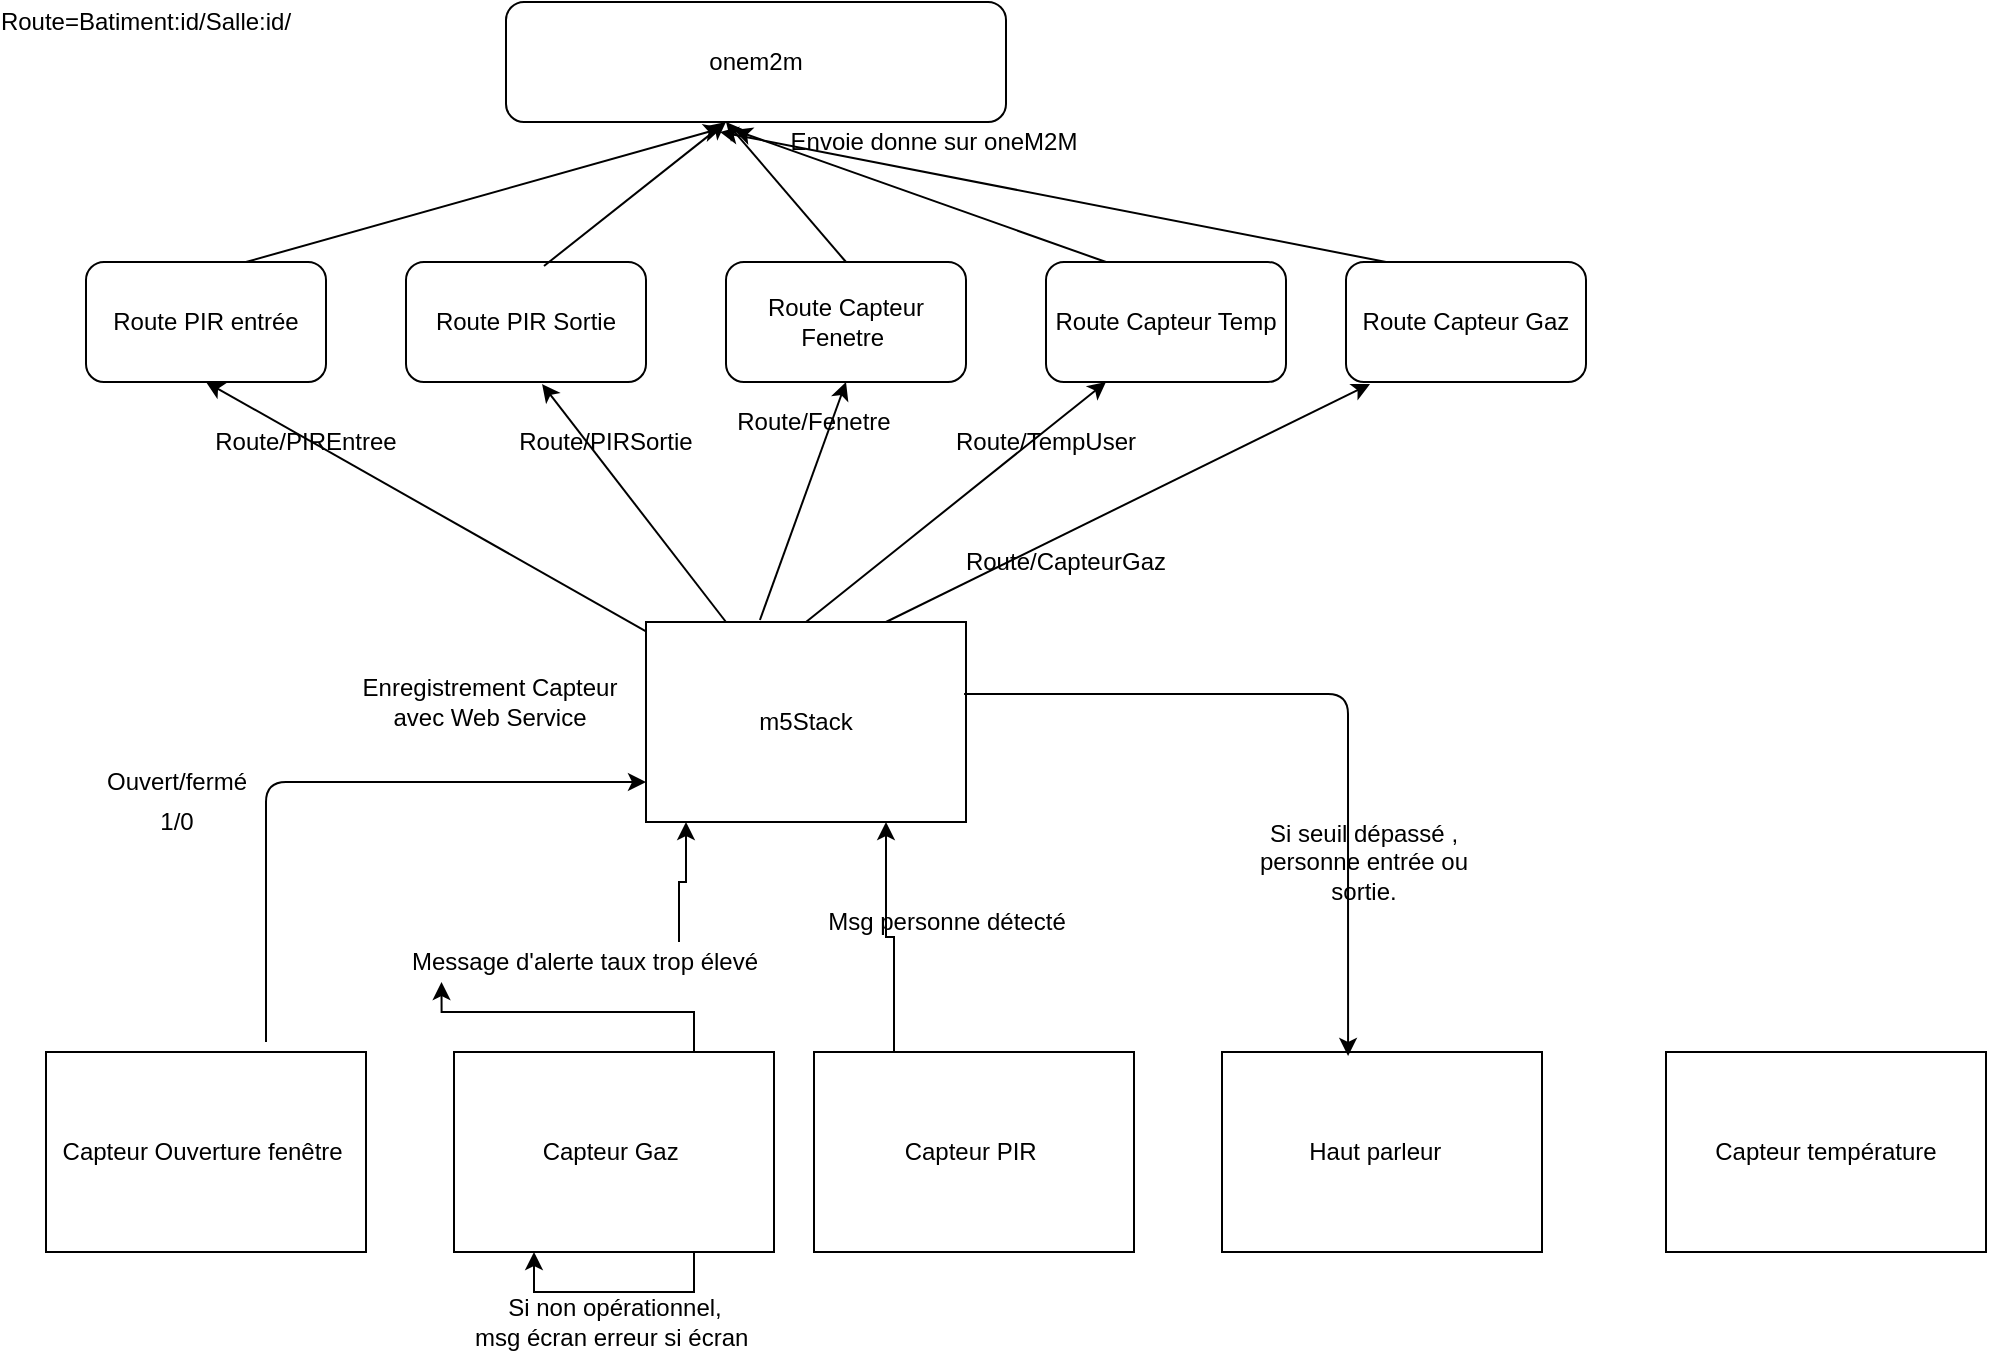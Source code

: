 <mxfile version="14.4.9" type="github">
  <diagram id="JMVW4VKieBPlmQIHoedn" name="Page-1">
    <mxGraphModel dx="1422" dy="762" grid="1" gridSize="10" guides="1" tooltips="1" connect="1" arrows="1" fold="1" page="1" pageScale="1" pageWidth="827" pageHeight="1169" math="0" shadow="0">
      <root>
        <mxCell id="0" />
        <mxCell id="1" parent="0" />
        <mxCell id="Rmg1uCzJ_VwoZsZOOwg5-1" value="m5Stack&lt;br&gt;" style="rounded=0;whiteSpace=wrap;html=1;" parent="1" vertex="1">
          <mxGeometry x="330" y="320" width="160" height="100" as="geometry" />
        </mxCell>
        <mxCell id="2HFA_lHzWDiCbQfCLhAR-2" value="Capteur Ouverture fenêtre&amp;nbsp;" style="rounded=0;whiteSpace=wrap;html=1;" parent="1" vertex="1">
          <mxGeometry x="30" y="535" width="160" height="100" as="geometry" />
        </mxCell>
        <mxCell id="2HFA_lHzWDiCbQfCLhAR-9" style="edgeStyle=orthogonalEdgeStyle;rounded=0;orthogonalLoop=1;jettySize=auto;html=1;exitX=0.75;exitY=0;exitDx=0;exitDy=0;entryX=0.125;entryY=1;entryDx=0;entryDy=0;entryPerimeter=0;" parent="1" source="2HFA_lHzWDiCbQfCLhAR-10" target="Rmg1uCzJ_VwoZsZOOwg5-1" edge="1">
          <mxGeometry relative="1" as="geometry" />
        </mxCell>
        <mxCell id="2HFA_lHzWDiCbQfCLhAR-3" value="Capteur Gaz&amp;nbsp;" style="rounded=0;whiteSpace=wrap;html=1;" parent="1" vertex="1">
          <mxGeometry x="234" y="535" width="160" height="100" as="geometry" />
        </mxCell>
        <mxCell id="2HFA_lHzWDiCbQfCLhAR-12" style="edgeStyle=orthogonalEdgeStyle;rounded=0;orthogonalLoop=1;jettySize=auto;html=1;exitX=0.25;exitY=0;exitDx=0;exitDy=0;entryX=0.75;entryY=1;entryDx=0;entryDy=0;" parent="1" source="2HFA_lHzWDiCbQfCLhAR-4" target="Rmg1uCzJ_VwoZsZOOwg5-1" edge="1">
          <mxGeometry relative="1" as="geometry" />
        </mxCell>
        <mxCell id="2HFA_lHzWDiCbQfCLhAR-4" value="Capteur PIR&amp;nbsp;" style="rounded=0;whiteSpace=wrap;html=1;" parent="1" vertex="1">
          <mxGeometry x="414" y="535" width="160" height="100" as="geometry" />
        </mxCell>
        <mxCell id="2HFA_lHzWDiCbQfCLhAR-5" value="Haut parleur&amp;nbsp;&amp;nbsp;" style="rounded=0;whiteSpace=wrap;html=1;" parent="1" vertex="1">
          <mxGeometry x="618" y="535" width="160" height="100" as="geometry" />
        </mxCell>
        <mxCell id="2HFA_lHzWDiCbQfCLhAR-6" value="" style="endArrow=classic;html=1;" parent="1" edge="1">
          <mxGeometry width="50" height="50" relative="1" as="geometry">
            <mxPoint x="140" y="530" as="sourcePoint" />
            <mxPoint x="330" y="400" as="targetPoint" />
            <Array as="points">
              <mxPoint x="140" y="400" />
            </Array>
          </mxGeometry>
        </mxCell>
        <mxCell id="2HFA_lHzWDiCbQfCLhAR-7" value="Ouvert/fermé" style="text;html=1;align=center;verticalAlign=middle;resizable=0;points=[];autosize=1;" parent="1" vertex="1">
          <mxGeometry x="50" y="390" width="90" height="20" as="geometry" />
        </mxCell>
        <mxCell id="2HFA_lHzWDiCbQfCLhAR-8" value="1/0" style="text;html=1;align=center;verticalAlign=middle;resizable=0;points=[];autosize=1;" parent="1" vertex="1">
          <mxGeometry x="80" y="410" width="30" height="20" as="geometry" />
        </mxCell>
        <mxCell id="2HFA_lHzWDiCbQfCLhAR-10" value="Message d&#39;alerte taux trop élevé" style="text;html=1;align=center;verticalAlign=middle;resizable=0;points=[];autosize=1;" parent="1" vertex="1">
          <mxGeometry x="204" y="480" width="190" height="20" as="geometry" />
        </mxCell>
        <mxCell id="2HFA_lHzWDiCbQfCLhAR-11" style="edgeStyle=orthogonalEdgeStyle;rounded=0;orthogonalLoop=1;jettySize=auto;html=1;exitX=0.75;exitY=0;exitDx=0;exitDy=0;entryX=0.125;entryY=1;entryDx=0;entryDy=0;entryPerimeter=0;" parent="1" source="2HFA_lHzWDiCbQfCLhAR-3" target="2HFA_lHzWDiCbQfCLhAR-10" edge="1">
          <mxGeometry relative="1" as="geometry">
            <mxPoint x="354" y="535" as="sourcePoint" />
            <mxPoint x="354" y="410" as="targetPoint" />
          </mxGeometry>
        </mxCell>
        <mxCell id="2HFA_lHzWDiCbQfCLhAR-13" value="Msg personne détecté" style="text;html=1;align=center;verticalAlign=middle;resizable=0;points=[];autosize=1;" parent="1" vertex="1">
          <mxGeometry x="415" y="460" width="130" height="20" as="geometry" />
        </mxCell>
        <mxCell id="Rmg1uCzJ_VwoZsZOOwg5-4" value="Enregistrement Capteur avec Web Service" style="text;html=1;strokeColor=none;fillColor=none;align=center;verticalAlign=middle;whiteSpace=wrap;rounded=0;" parent="1" vertex="1">
          <mxGeometry x="174" y="350" width="156" height="20" as="geometry" />
        </mxCell>
        <mxCell id="Rmg1uCzJ_VwoZsZOOwg5-5" value="Route PIR entrée" style="rounded=1;whiteSpace=wrap;html=1;" parent="1" vertex="1">
          <mxGeometry x="50" y="140" width="120" height="60" as="geometry" />
        </mxCell>
        <mxCell id="Rmg1uCzJ_VwoZsZOOwg5-6" value="Route PIR Sortie" style="rounded=1;whiteSpace=wrap;html=1;" parent="1" vertex="1">
          <mxGeometry x="210" y="140" width="120" height="60" as="geometry" />
        </mxCell>
        <mxCell id="Rmg1uCzJ_VwoZsZOOwg5-7" value="Route Capteur Fenetre&amp;nbsp;" style="rounded=1;whiteSpace=wrap;html=1;" parent="1" vertex="1">
          <mxGeometry x="370" y="140" width="120" height="60" as="geometry" />
        </mxCell>
        <mxCell id="Rmg1uCzJ_VwoZsZOOwg5-8" value="onem2m" style="rounded=1;whiteSpace=wrap;html=1;" parent="1" vertex="1">
          <mxGeometry x="260" y="10" width="250" height="60" as="geometry" />
        </mxCell>
        <mxCell id="Rmg1uCzJ_VwoZsZOOwg5-9" value="Route Capteur Gaz" style="rounded=1;whiteSpace=wrap;html=1;" parent="1" vertex="1">
          <mxGeometry x="680" y="140" width="120" height="60" as="geometry" />
        </mxCell>
        <mxCell id="Rmg1uCzJ_VwoZsZOOwg5-10" value="Route Capteur Temp" style="rounded=1;whiteSpace=wrap;html=1;" parent="1" vertex="1">
          <mxGeometry x="530" y="140" width="120" height="60" as="geometry" />
        </mxCell>
        <mxCell id="Rmg1uCzJ_VwoZsZOOwg5-11" value="" style="endArrow=classic;html=1;entryX=0.5;entryY=1;entryDx=0;entryDy=0;" parent="1" source="Rmg1uCzJ_VwoZsZOOwg5-1" target="Rmg1uCzJ_VwoZsZOOwg5-5" edge="1">
          <mxGeometry width="50" height="50" relative="1" as="geometry">
            <mxPoint x="220" y="290" as="sourcePoint" />
            <mxPoint x="270" y="240" as="targetPoint" />
          </mxGeometry>
        </mxCell>
        <mxCell id="Rmg1uCzJ_VwoZsZOOwg5-12" value="Route/PIREntree" style="text;html=1;strokeColor=none;fillColor=none;align=center;verticalAlign=middle;whiteSpace=wrap;rounded=0;" parent="1" vertex="1">
          <mxGeometry x="140" y="220" width="40" height="20" as="geometry" />
        </mxCell>
        <mxCell id="Rmg1uCzJ_VwoZsZOOwg5-15" value="Route=Batiment:id/Salle:id/" style="text;html=1;strokeColor=none;fillColor=none;align=center;verticalAlign=middle;whiteSpace=wrap;rounded=0;" parent="1" vertex="1">
          <mxGeometry x="60" y="10" width="40" height="20" as="geometry" />
        </mxCell>
        <mxCell id="Rmg1uCzJ_VwoZsZOOwg5-16" value="" style="endArrow=classic;html=1;entryX=0.567;entryY=1.017;entryDx=0;entryDy=0;entryPerimeter=0;exitX=0.25;exitY=0;exitDx=0;exitDy=0;" parent="1" source="Rmg1uCzJ_VwoZsZOOwg5-1" target="Rmg1uCzJ_VwoZsZOOwg5-6" edge="1">
          <mxGeometry width="50" height="50" relative="1" as="geometry">
            <mxPoint x="390" y="380" as="sourcePoint" />
            <mxPoint x="440" y="330" as="targetPoint" />
          </mxGeometry>
        </mxCell>
        <mxCell id="Rmg1uCzJ_VwoZsZOOwg5-17" value="" style="endArrow=classic;html=1;entryX=0.5;entryY=1;entryDx=0;entryDy=0;exitX=0.356;exitY=-0.01;exitDx=0;exitDy=0;exitPerimeter=0;" parent="1" source="Rmg1uCzJ_VwoZsZOOwg5-1" target="Rmg1uCzJ_VwoZsZOOwg5-7" edge="1">
          <mxGeometry width="50" height="50" relative="1" as="geometry">
            <mxPoint x="390" y="250" as="sourcePoint" />
            <mxPoint x="440" y="200" as="targetPoint" />
          </mxGeometry>
        </mxCell>
        <mxCell id="Rmg1uCzJ_VwoZsZOOwg5-18" value="" style="endArrow=classic;html=1;entryX=0.25;entryY=1;entryDx=0;entryDy=0;exitX=0.5;exitY=0;exitDx=0;exitDy=0;" parent="1" source="Rmg1uCzJ_VwoZsZOOwg5-1" target="Rmg1uCzJ_VwoZsZOOwg5-10" edge="1">
          <mxGeometry width="50" height="50" relative="1" as="geometry">
            <mxPoint x="500" y="280" as="sourcePoint" />
            <mxPoint x="570" y="240" as="targetPoint" />
          </mxGeometry>
        </mxCell>
        <mxCell id="Rmg1uCzJ_VwoZsZOOwg5-19" value="" style="endArrow=classic;html=1;entryX=0.1;entryY=1.017;entryDx=0;entryDy=0;entryPerimeter=0;exitX=0.75;exitY=0;exitDx=0;exitDy=0;" parent="1" source="Rmg1uCzJ_VwoZsZOOwg5-1" target="Rmg1uCzJ_VwoZsZOOwg5-9" edge="1">
          <mxGeometry width="50" height="50" relative="1" as="geometry">
            <mxPoint x="600" y="300" as="sourcePoint" />
            <mxPoint x="650" y="250" as="targetPoint" />
          </mxGeometry>
        </mxCell>
        <mxCell id="Rmg1uCzJ_VwoZsZOOwg5-21" value="Route/PIRSortie" style="text;html=1;strokeColor=none;fillColor=none;align=center;verticalAlign=middle;whiteSpace=wrap;rounded=0;" parent="1" vertex="1">
          <mxGeometry x="290" y="220" width="40" height="20" as="geometry" />
        </mxCell>
        <mxCell id="Rmg1uCzJ_VwoZsZOOwg5-24" value="Route/Fenetre" style="text;html=1;strokeColor=none;fillColor=none;align=center;verticalAlign=middle;whiteSpace=wrap;rounded=0;" parent="1" vertex="1">
          <mxGeometry x="394" y="210" width="40" height="20" as="geometry" />
        </mxCell>
        <mxCell id="Rmg1uCzJ_VwoZsZOOwg5-25" value="Route/TempUser" style="text;html=1;strokeColor=none;fillColor=none;align=center;verticalAlign=middle;whiteSpace=wrap;rounded=0;" parent="1" vertex="1">
          <mxGeometry x="510" y="220" width="40" height="20" as="geometry" />
        </mxCell>
        <mxCell id="Rmg1uCzJ_VwoZsZOOwg5-26" value="Route/CapteurGaz" style="text;html=1;strokeColor=none;fillColor=none;align=center;verticalAlign=middle;whiteSpace=wrap;rounded=0;" parent="1" vertex="1">
          <mxGeometry x="520" y="280" width="40" height="20" as="geometry" />
        </mxCell>
        <mxCell id="Rmg1uCzJ_VwoZsZOOwg5-29" value="" style="endArrow=classic;html=1;entryX=0.432;entryY=1.05;entryDx=0;entryDy=0;entryPerimeter=0;" parent="1" target="Rmg1uCzJ_VwoZsZOOwg5-8" edge="1">
          <mxGeometry width="50" height="50" relative="1" as="geometry">
            <mxPoint x="130" y="140" as="sourcePoint" />
            <mxPoint x="180" y="90" as="targetPoint" />
          </mxGeometry>
        </mxCell>
        <mxCell id="Rmg1uCzJ_VwoZsZOOwg5-30" value="" style="endArrow=classic;html=1;entryX=0.44;entryY=1;entryDx=0;entryDy=0;entryPerimeter=0;exitX=0.575;exitY=0.033;exitDx=0;exitDy=0;exitPerimeter=0;" parent="1" source="Rmg1uCzJ_VwoZsZOOwg5-6" target="Rmg1uCzJ_VwoZsZOOwg5-8" edge="1">
          <mxGeometry width="50" height="50" relative="1" as="geometry">
            <mxPoint x="340" y="130" as="sourcePoint" />
            <mxPoint x="390" y="80" as="targetPoint" />
          </mxGeometry>
        </mxCell>
        <mxCell id="Rmg1uCzJ_VwoZsZOOwg5-31" value="" style="endArrow=classic;html=1;entryX=0.44;entryY=1;entryDx=0;entryDy=0;entryPerimeter=0;exitX=0.5;exitY=0;exitDx=0;exitDy=0;" parent="1" source="Rmg1uCzJ_VwoZsZOOwg5-7" target="Rmg1uCzJ_VwoZsZOOwg5-8" edge="1">
          <mxGeometry width="50" height="50" relative="1" as="geometry">
            <mxPoint x="230" y="370" as="sourcePoint" />
            <mxPoint x="280" y="320" as="targetPoint" />
          </mxGeometry>
        </mxCell>
        <mxCell id="Rmg1uCzJ_VwoZsZOOwg5-32" value="" style="endArrow=classic;html=1;entryX=0.456;entryY=1.067;entryDx=0;entryDy=0;entryPerimeter=0;exitX=0.25;exitY=0;exitDx=0;exitDy=0;" parent="1" source="Rmg1uCzJ_VwoZsZOOwg5-10" target="Rmg1uCzJ_VwoZsZOOwg5-8" edge="1">
          <mxGeometry width="50" height="50" relative="1" as="geometry">
            <mxPoint x="560" y="130" as="sourcePoint" />
            <mxPoint x="610" y="80" as="targetPoint" />
          </mxGeometry>
        </mxCell>
        <mxCell id="Rmg1uCzJ_VwoZsZOOwg5-34" value="" style="endArrow=classic;html=1;entryX=0.428;entryY=1.083;entryDx=0;entryDy=0;entryPerimeter=0;exitX=0.167;exitY=0;exitDx=0;exitDy=0;exitPerimeter=0;" parent="1" source="Rmg1uCzJ_VwoZsZOOwg5-9" target="Rmg1uCzJ_VwoZsZOOwg5-8" edge="1">
          <mxGeometry width="50" height="50" relative="1" as="geometry">
            <mxPoint x="570" y="130" as="sourcePoint" />
            <mxPoint x="620" y="80" as="targetPoint" />
          </mxGeometry>
        </mxCell>
        <mxCell id="Rmg1uCzJ_VwoZsZOOwg5-35" value="Envoie donne sur oneM2M" style="text;html=1;strokeColor=none;fillColor=none;align=center;verticalAlign=middle;whiteSpace=wrap;rounded=0;" parent="1" vertex="1">
          <mxGeometry x="394" y="70" width="160" height="20" as="geometry" />
        </mxCell>
        <mxCell id="wCcxf0mlogJDoAdtNHjF-1" style="edgeStyle=orthogonalEdgeStyle;rounded=0;orthogonalLoop=1;jettySize=auto;html=1;exitX=0.75;exitY=1;exitDx=0;exitDy=0;entryX=0.25;entryY=1;entryDx=0;entryDy=0;" edge="1" parent="1" source="2HFA_lHzWDiCbQfCLhAR-3" target="2HFA_lHzWDiCbQfCLhAR-3">
          <mxGeometry relative="1" as="geometry" />
        </mxCell>
        <mxCell id="pScQPtqC4jIof6JPwWHU-1" value="" style="endArrow=classic;html=1;exitX=0.994;exitY=0.36;exitDx=0;exitDy=0;exitPerimeter=0;entryX=0.394;entryY=0.02;entryDx=0;entryDy=0;entryPerimeter=0;" edge="1" parent="1" source="Rmg1uCzJ_VwoZsZOOwg5-1" target="2HFA_lHzWDiCbQfCLhAR-5">
          <mxGeometry width="50" height="50" relative="1" as="geometry">
            <mxPoint x="580" y="380" as="sourcePoint" />
            <mxPoint x="680" y="530" as="targetPoint" />
            <Array as="points">
              <mxPoint x="681" y="356" />
            </Array>
          </mxGeometry>
        </mxCell>
        <mxCell id="wCcxf0mlogJDoAdtNHjF-2" value="Si non opérationnel, &lt;br&gt;msg écran erreur si écran&amp;nbsp;&lt;br&gt;" style="text;html=1;align=center;verticalAlign=middle;resizable=0;points=[];autosize=1;" vertex="1" parent="1">
          <mxGeometry x="234" y="655" width="160" height="30" as="geometry" />
        </mxCell>
        <mxCell id="pScQPtqC4jIof6JPwWHU-2" value="Si seuil dépassé , personne entrée ou sortie." style="text;html=1;strokeColor=none;fillColor=none;align=center;verticalAlign=middle;whiteSpace=wrap;rounded=0;" vertex="1" parent="1">
          <mxGeometry x="618" y="430" width="142" height="20" as="geometry" />
        </mxCell>
        <mxCell id="wCcxf0mlogJDoAdtNHjF-4" value="Capteur température" style="rounded=0;whiteSpace=wrap;html=1;" vertex="1" parent="1">
          <mxGeometry x="840" y="535" width="160" height="100" as="geometry" />
        </mxCell>
      </root>
    </mxGraphModel>
  </diagram>
</mxfile>
